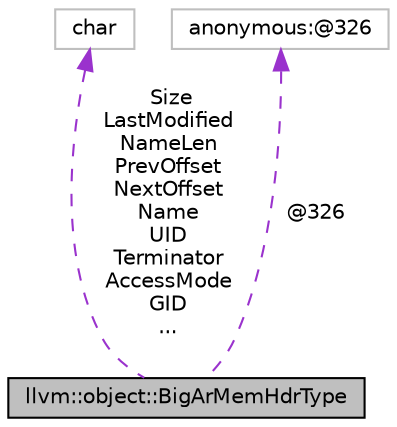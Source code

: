 digraph "llvm::object::BigArMemHdrType"
{
 // LATEX_PDF_SIZE
  bgcolor="transparent";
  edge [fontname="Helvetica",fontsize="10",labelfontname="Helvetica",labelfontsize="10"];
  node [fontname="Helvetica",fontsize="10",shape=record];
  Node1 [label="llvm::object::BigArMemHdrType",height=0.2,width=0.4,color="black", fillcolor="grey75", style="filled", fontcolor="black",tooltip=" "];
  Node2 -> Node1 [dir="back",color="darkorchid3",fontsize="10",style="dashed",label=" Size\nLastModified\nNameLen\nPrevOffset\nNextOffset\nName\nUID\nTerminator\nAccessMode\nGID\n..." ,fontname="Helvetica"];
  Node2 [label="char",height=0.2,width=0.4,color="grey75",tooltip=" "];
  Node3 -> Node1 [dir="back",color="darkorchid3",fontsize="10",style="dashed",label=" @326" ,fontname="Helvetica"];
  Node3 [label="anonymous:@326",height=0.2,width=0.4,color="grey75",tooltip=" "];
}
